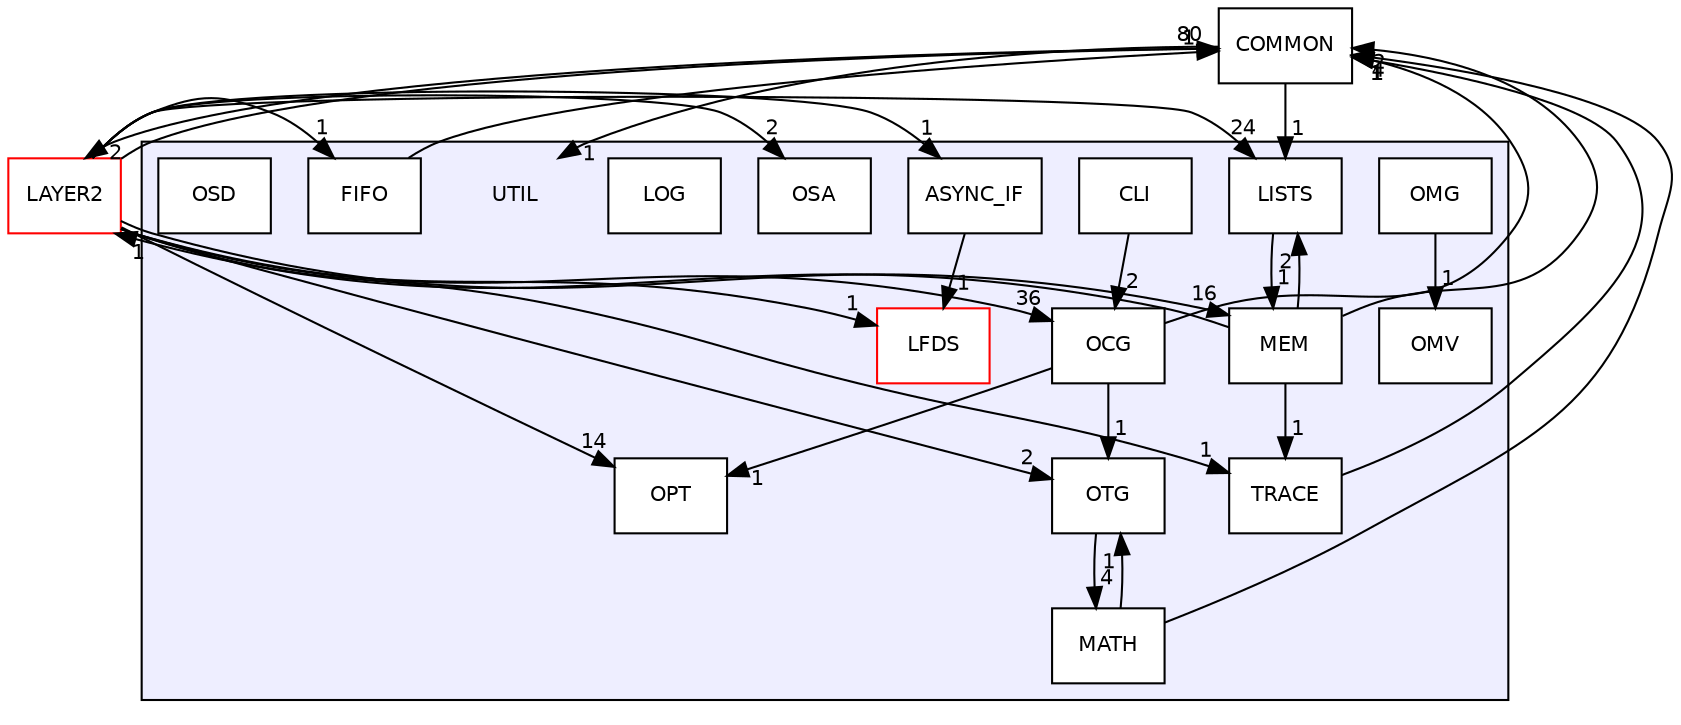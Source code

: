 digraph "UTIL" {
  compound=true
  node [ fontsize="10", fontname="Helvetica"];
  edge [ labelfontsize="10", labelfontname="Helvetica"];
  subgraph clusterdir_589c038ec477796bd05e0ef97bb6baa5 {
    graph [ bgcolor="#eeeeff", pencolor="black", label="" URL="dir_589c038ec477796bd05e0ef97bb6baa5.html"];
    dir_589c038ec477796bd05e0ef97bb6baa5 [shape=plaintext label="UTIL"];
    dir_055a25c8ec9db4dcdeca91af48e0a292 [shape=box label="ASYNC_IF" color="black" fillcolor="white" style="filled" URL="dir_055a25c8ec9db4dcdeca91af48e0a292.html"];
    dir_dc7f90902682ccbe174873d4671e1435 [shape=box label="CLI" color="black" fillcolor="white" style="filled" URL="dir_dc7f90902682ccbe174873d4671e1435.html"];
    dir_bf1ab1db774694219a0078e21897fe0c [shape=box label="FIFO" color="black" fillcolor="white" style="filled" URL="dir_bf1ab1db774694219a0078e21897fe0c.html"];
    dir_6c993a20b2850417027dd55d8e74caae [shape=box label="LFDS" color="red" fillcolor="white" style="filled" URL="dir_6c993a20b2850417027dd55d8e74caae.html"];
    dir_ddf2efe55e538a96cc9a77dd8901f7cf [shape=box label="LISTS" color="black" fillcolor="white" style="filled" URL="dir_ddf2efe55e538a96cc9a77dd8901f7cf.html"];
    dir_d50ee53e3ba46890203063cf2b4b6b87 [shape=box label="LOG" color="black" fillcolor="white" style="filled" URL="dir_d50ee53e3ba46890203063cf2b4b6b87.html"];
    dir_1a79b33e401ba68e1c3e09fedfb91c2d [shape=box label="MATH" color="black" fillcolor="white" style="filled" URL="dir_1a79b33e401ba68e1c3e09fedfb91c2d.html"];
    dir_dde19b6bba8432754916879cc20a446c [shape=box label="MEM" color="black" fillcolor="white" style="filled" URL="dir_dde19b6bba8432754916879cc20a446c.html"];
    dir_b2b84c33e2e0b387a1c6a646427a7778 [shape=box label="OCG" color="black" fillcolor="white" style="filled" URL="dir_b2b84c33e2e0b387a1c6a646427a7778.html"];
    dir_0d46baee1c1e4af2bb7a06d558d57d7e [shape=box label="OMG" color="black" fillcolor="white" style="filled" URL="dir_0d46baee1c1e4af2bb7a06d558d57d7e.html"];
    dir_6a421bdc1c59413f2836c3d552911767 [shape=box label="OMV" color="black" fillcolor="white" style="filled" URL="dir_6a421bdc1c59413f2836c3d552911767.html"];
    dir_bf1b3cd19b23ccfec5ddbfd5250eeb61 [shape=box label="OPT" color="black" fillcolor="white" style="filled" URL="dir_bf1b3cd19b23ccfec5ddbfd5250eeb61.html"];
    dir_4e584b7e2f933c00e10bbda80cfa606b [shape=box label="OSA" color="black" fillcolor="white" style="filled" URL="dir_4e584b7e2f933c00e10bbda80cfa606b.html"];
    dir_801cfe63a6bf1117d56428254f44bba6 [shape=box label="OSD" color="black" fillcolor="white" style="filled" URL="dir_801cfe63a6bf1117d56428254f44bba6.html"];
    dir_c081bfb586220ef103a776f38903e35b [shape=box label="OTG" color="black" fillcolor="white" style="filled" URL="dir_c081bfb586220ef103a776f38903e35b.html"];
    dir_c182a435a211a9a44639d3dec29f836b [shape=box label="TRACE" color="black" fillcolor="white" style="filled" URL="dir_c182a435a211a9a44639d3dec29f836b.html"];
  }
  dir_7df49ef0c5f0d4b2a785a319ccac4397 [shape=box label="COMMON" URL="dir_7df49ef0c5f0d4b2a785a319ccac4397.html"];
  dir_5ca6936ce087eee19ec76772880a265c [shape=box label="LAYER2" fillcolor="white" style="filled" color="red" URL="dir_5ca6936ce087eee19ec76772880a265c.html"];
  dir_c182a435a211a9a44639d3dec29f836b->dir_7df49ef0c5f0d4b2a785a319ccac4397 [headlabel="1", labeldistance=1.5 headhref="dir_000089_000000.html"];
  dir_bf1ab1db774694219a0078e21897fe0c->dir_7df49ef0c5f0d4b2a785a319ccac4397 [headlabel="1", labeldistance=1.5 headhref="dir_000051_000000.html"];
  dir_dc7f90902682ccbe174873d4671e1435->dir_b2b84c33e2e0b387a1c6a646427a7778 [headlabel="2", labeldistance=1.5 headhref="dir_000050_000085.html"];
  dir_c081bfb586220ef103a776f38903e35b->dir_1a79b33e401ba68e1c3e09fedfb91c2d [headlabel="4", labeldistance=1.5 headhref="dir_000031_000083.html"];
  dir_7df49ef0c5f0d4b2a785a319ccac4397->dir_589c038ec477796bd05e0ef97bb6baa5 [headlabel="1", labeldistance=1.5 headhref="dir_000000_000020.html"];
  dir_7df49ef0c5f0d4b2a785a319ccac4397->dir_5ca6936ce087eee19ec76772880a265c [headlabel="2", labeldistance=1.5 headhref="dir_000000_000001.html"];
  dir_7df49ef0c5f0d4b2a785a319ccac4397->dir_ddf2efe55e538a96cc9a77dd8901f7cf [headlabel="1", labeldistance=1.5 headhref="dir_000000_000081.html"];
  dir_dde19b6bba8432754916879cc20a446c->dir_c182a435a211a9a44639d3dec29f836b [headlabel="1", labeldistance=1.5 headhref="dir_000084_000089.html"];
  dir_dde19b6bba8432754916879cc20a446c->dir_7df49ef0c5f0d4b2a785a319ccac4397 [headlabel="2", labeldistance=1.5 headhref="dir_000084_000000.html"];
  dir_dde19b6bba8432754916879cc20a446c->dir_5ca6936ce087eee19ec76772880a265c [headlabel="1", labeldistance=1.5 headhref="dir_000084_000001.html"];
  dir_dde19b6bba8432754916879cc20a446c->dir_ddf2efe55e538a96cc9a77dd8901f7cf [headlabel="2", labeldistance=1.5 headhref="dir_000084_000081.html"];
  dir_1a79b33e401ba68e1c3e09fedfb91c2d->dir_c081bfb586220ef103a776f38903e35b [headlabel="1", labeldistance=1.5 headhref="dir_000083_000031.html"];
  dir_1a79b33e401ba68e1c3e09fedfb91c2d->dir_7df49ef0c5f0d4b2a785a319ccac4397 [headlabel="4", labeldistance=1.5 headhref="dir_000083_000000.html"];
  dir_5ca6936ce087eee19ec76772880a265c->dir_c182a435a211a9a44639d3dec29f836b [headlabel="1", labeldistance=1.5 headhref="dir_000001_000089.html"];
  dir_5ca6936ce087eee19ec76772880a265c->dir_4e584b7e2f933c00e10bbda80cfa606b [headlabel="2", labeldistance=1.5 headhref="dir_000001_000087.html"];
  dir_5ca6936ce087eee19ec76772880a265c->dir_bf1ab1db774694219a0078e21897fe0c [headlabel="1", labeldistance=1.5 headhref="dir_000001_000051.html"];
  dir_5ca6936ce087eee19ec76772880a265c->dir_bf1b3cd19b23ccfec5ddbfd5250eeb61 [headlabel="14", labeldistance=1.5 headhref="dir_000001_000086.html"];
  dir_5ca6936ce087eee19ec76772880a265c->dir_c081bfb586220ef103a776f38903e35b [headlabel="2", labeldistance=1.5 headhref="dir_000001_000031.html"];
  dir_5ca6936ce087eee19ec76772880a265c->dir_7df49ef0c5f0d4b2a785a319ccac4397 [headlabel="80", labeldistance=1.5 headhref="dir_000001_000000.html"];
  dir_5ca6936ce087eee19ec76772880a265c->dir_dde19b6bba8432754916879cc20a446c [headlabel="16", labeldistance=1.5 headhref="dir_000001_000084.html"];
  dir_5ca6936ce087eee19ec76772880a265c->dir_ddf2efe55e538a96cc9a77dd8901f7cf [headlabel="24", labeldistance=1.5 headhref="dir_000001_000081.html"];
  dir_5ca6936ce087eee19ec76772880a265c->dir_055a25c8ec9db4dcdeca91af48e0a292 [headlabel="1", labeldistance=1.5 headhref="dir_000001_000049.html"];
  dir_5ca6936ce087eee19ec76772880a265c->dir_6c993a20b2850417027dd55d8e74caae [headlabel="1", labeldistance=1.5 headhref="dir_000001_000024.html"];
  dir_5ca6936ce087eee19ec76772880a265c->dir_b2b84c33e2e0b387a1c6a646427a7778 [headlabel="36", labeldistance=1.5 headhref="dir_000001_000085.html"];
  dir_ddf2efe55e538a96cc9a77dd8901f7cf->dir_dde19b6bba8432754916879cc20a446c [headlabel="1", labeldistance=1.5 headhref="dir_000081_000084.html"];
  dir_055a25c8ec9db4dcdeca91af48e0a292->dir_6c993a20b2850417027dd55d8e74caae [headlabel="1", labeldistance=1.5 headhref="dir_000049_000024.html"];
  dir_b2b84c33e2e0b387a1c6a646427a7778->dir_bf1b3cd19b23ccfec5ddbfd5250eeb61 [headlabel="1", labeldistance=1.5 headhref="dir_000085_000086.html"];
  dir_b2b84c33e2e0b387a1c6a646427a7778->dir_c081bfb586220ef103a776f38903e35b [headlabel="1", labeldistance=1.5 headhref="dir_000085_000031.html"];
  dir_b2b84c33e2e0b387a1c6a646427a7778->dir_7df49ef0c5f0d4b2a785a319ccac4397 [headlabel="1", labeldistance=1.5 headhref="dir_000085_000000.html"];
  dir_0d46baee1c1e4af2bb7a06d558d57d7e->dir_6a421bdc1c59413f2836c3d552911767 [headlabel="1", labeldistance=1.5 headhref="dir_000021_000066.html"];
}
